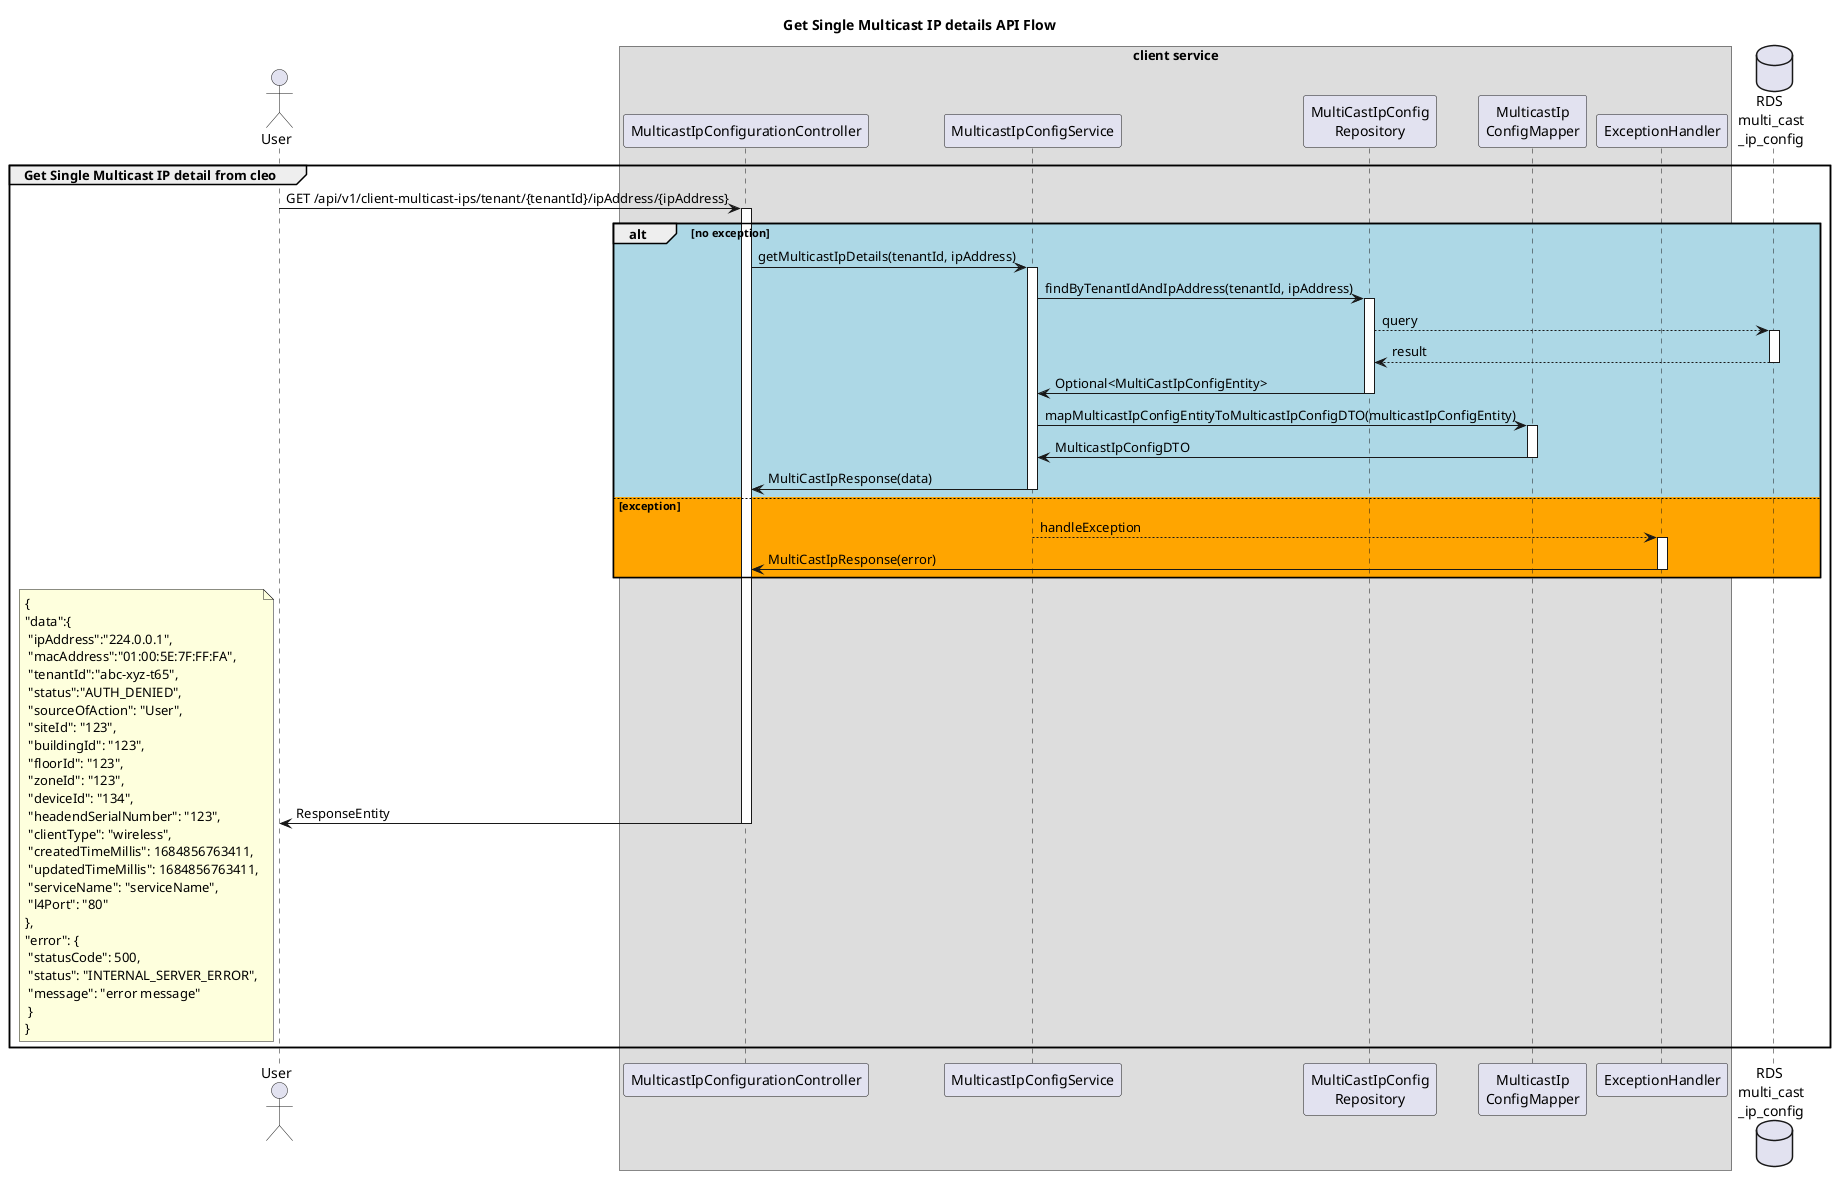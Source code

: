 @startuml

title Get Single Multicast IP details API Flow

actor "User" as user
box "client service"
participant "MulticastIpConfigurationController" as mcc
participant "MulticastIpConfigService" as mcs
participant "MultiCastIpConfig\nRepository" as mcr
participant "MulticastIp\nConfigMapper" as mcm
participant "ExceptionHandler" as eh
end box
database "RDS \nmulti_cast\n_ip_config" as table

group Get Single Multicast IP detail from cleo
	user -> mcc ++: GET /api/v1/client-multicast-ips/tenant/{tenantId}/ipAddress/{ipAddress}
	alt #LightBlue no exception
	    mcc -> mcs ++: getMulticastIpDetails(tenantId, ipAddress)
	    mcs -> mcr ++ : findByTenantIdAndIpAddress(tenantId, ipAddress)
	    mcr --> table ++: query
	    table --> mcr --: result
	    mcr -> mcs -- : Optional<MultiCastIpConfigEntity>
	    mcs -> mcm ++: mapMulticastIpConfigEntityToMulticastIpConfigDTO(multicastIpConfigEntity)
	    mcm -> mcs --: MulticastIpConfigDTO
      mcs -> mcc --: MultiCastIpResponse(data)
	else #Orange exception
    mcs --> eh ++: handleException
    eh -> mcc --: MultiCastIpResponse(error)
  end
  mcc -> user --: ResponseEntity
	note left: {\n"data":{\n "ipAddress":"224.0.0.1",\n "macAddress":"01:00:5E:7F:FF:FA",\n "tenantId":"abc-xyz-t65",\n "status":"AUTH_DENIED",\n "sourceOfAction": "User",\n "siteId": "123",\n "buildingId": "123",\n "floorId": "123",\n "zoneId": "123",\n "deviceId": "134",\n "headendSerialNumber": "123",\n "clientType": "wireless",\n "createdTimeMillis": 1684856763411,\n "updatedTimeMillis": 1684856763411,\n "serviceName": "serviceName",\n "l4Port": "80"\n},\n"error": {\n "statusCode": 500,\n "status": "INTERNAL_SERVER_ERROR",\n "message": "error message"\n }\n}
end

@enduml